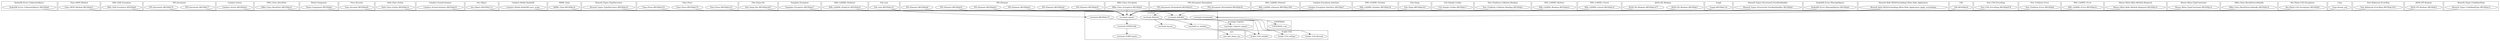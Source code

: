 digraph {
graph [overlap=false]
subgraph cluster_KiokuDB_Error_UnknownObjects {
	label="KiokuDB::Error::UnknownObjects";
	"KiokuDB::Error::UnknownObjects::BEGIN@6";
}
subgraph cluster_Scalar_Util {
	label="Scalar::Util";
	"Scalar::Util::refaddr";
	"Scalar::Util::reftype";
	"Scalar::Util::blessed";
}
subgraph cluster_Class_MOP_Method {
	label="Class::MOP::Method";
	"Class::MOP::Method::BEGIN@21";
}
subgraph cluster_XML_SAX_Exception {
	label="XML::SAX::Exception";
	"XML::SAX::Exception::BEGIN@8";
}
subgraph cluster_PPI_Document {
	label="PPI::Document";
	"PPI::Document::BEGIN@77";
	"PPI::Document::BEGIN@76";
}
subgraph cluster_Catalyst_Action {
	label="Catalyst::Action";
	"Catalyst::Action::BEGIN@41";
}
subgraph cluster_DBIx_Class_ResultSet {
	label="DBIx::Class::ResultSet";
	"DBIx::Class::ResultSet::BEGIN@25";
}
subgraph cluster_Plack_Component {
	label="Plack::Component";
	"Plack::Component::BEGIN@6";
}
subgraph cluster_Time_Seconds {
	label="Time::Seconds";
	"Time::Seconds::BEGIN@40";
}
subgraph cluster_UNIVERSAL {
	label="UNIVERSAL";
	"UNIVERSAL::can";
}
subgraph cluster_Path_Class_Entity {
	label="Path::Class::Entity";
	"Path::Class::Entity::BEGIN@14";
}
subgraph cluster_Catalyst_ActionContainer {
	label="Catalyst::ActionContainer";
	"Catalyst::ActionContainer::BEGIN@32";
}
subgraph cluster_Set_Object {
	label="Set::Object";
	"Set::Object::BEGIN@712";
}
subgraph cluster_Catalyst_Model_KiokuDB {
	label="Catalyst::Model::KiokuDB";
	"Catalyst::Model::KiokuDB::save_scope";
}
subgraph cluster_MIME_Type {
	label="MIME::Type";
	"MIME::Type::BEGIN@18";
}
subgraph cluster_MooseX_Types_TypeDecorator {
	label="MooseX::Types::TypeDecorator";
	"MooseX::Types::TypeDecorator::BEGIN@16";
}
subgraph cluster_Time_Piece {
	label="Time::Piece";
	"Time::Piece::BEGIN@510";
	"Time::Piece::BEGIN@575";
	"Time::Piece::BEGIN@533";
}
subgraph cluster_File_Temp_Dir {
	label="File::Temp::Dir";
	"File::Temp::Dir::BEGIN@2407";
}
subgraph cluster_warnings_register {
	label="warnings::register";
	"warnings::register::import";
}
subgraph cluster_Template_Exception {
	label="Template::Exception";
	"Template::Exception::BEGIN@27";
}
subgraph cluster_XML_LibXML_NodeList {
	label="XML::LibXML::NodeList";
	"XML::LibXML::NodeList::BEGIN@23";
}
subgraph cluster_File_stat {
	label="File::stat";
	"File::stat::BEGIN@147";
}
subgraph cluster_mro {
	label="mro";
	"mro::get_linear_isa";
}
subgraph cluster_PPI_Element {
	label="PPI::Element";
	"PPI::Element::BEGIN@45";
	"PPI::Element::BEGIN@44";
	"PPI::Element::BEGIN@41";
	"PPI::Element::BEGIN@43";
	"PPI::Element::BEGIN@42";
	"PPI::Element::BEGIN@46";
}
subgraph cluster_DBIx_Class_Exception {
	label="DBIx::Class::Exception";
	"DBIx::Class::Exception::BEGIN@9";
}
subgraph cluster_PPI_Document_Normalized {
	label="PPI::Document::Normalized";
	"PPI::Document::Normalized::BEGIN@54";
	"PPI::Document::Normalized::BEGIN@53";
}
subgraph cluster_XML_LibXML_Element {
	label="XML::LibXML::Element";
	"XML::LibXML::Element::BEGIN@1495";
}
subgraph cluster_Catalyst_Exception_Interface {
	label="Catalyst::Exception::Interface";
	"Catalyst::Exception::Interface::BEGIN@7";
}
subgraph cluster_XML_LibXML_Number {
	label="XML::LibXML::Number";
	"XML::LibXML::Number::BEGIN@19";
}
subgraph cluster_File_Temp {
	label="File::Temp";
	"File::Temp::BEGIN@163";
}
subgraph cluster_CGI_Simple_Cookie {
	label="CGI::Simple::Cookie";
	"CGI::Simple::Cookie::BEGIN@17";
}
subgraph cluster_Text_Tradition_Collation_Reading {
	label="Text::Tradition::Collation::Reading";
	"Text::Tradition::Collation::Reading::BEGIN@4";
}
subgraph cluster_XML_LibXML_Boolean {
	label="XML::LibXML::Boolean";
	"XML::LibXML::Boolean::BEGIN@21";
}
subgraph cluster_XML_LibXML_Literal {
	label="XML::LibXML::Literal";
	"XML::LibXML::Literal::BEGIN@19";
}
subgraph cluster_JSON_XS_Boolean {
	label="JSON::XS::Boolean";
	"JSON::XS::Boolean::BEGIN@3";
	"JSON::XS::Boolean::BEGIN@1477";
}
subgraph cluster_Graph {
	label="Graph";
	"Graph::BEGIN@116";
}
subgraph cluster_MooseX_Types_Structured_OverflowHandler {
	label="MooseX::Types::Structured::OverflowHandler";
	"MooseX::Types::Structured::OverflowHandler::BEGIN@6";
}
subgraph cluster_KiokuDB_Error_MissingObjects {
	label="KiokuDB::Error::MissingObjects";
	"KiokuDB::Error::MissingObjects::BEGIN@6";
}
subgraph cluster_MooseX_Role_WithOverloading_Meta_Role_Application {
	label="MooseX::Role::WithOverloading::Meta::Role::Application";
	"MooseX::Role::WithOverloading::Meta::Role::Application::apply_overloading";
}
subgraph cluster_URI {
	label="URI";
	"URI::BEGIN@24";
}
subgraph cluster_Text_CSV_ErrorDiag {
	label="Text::CSV::ErrorDiag";
	"Text::CSV::ErrorDiag::BEGIN@978";
}
subgraph cluster_Text_Tradition_Error {
	label="Text::Tradition::Error";
	"Text::Tradition::Error::BEGIN@6";
}
subgraph cluster_XML_LibXML_Error {
	label="XML::LibXML::Error";
	"XML::LibXML::Error::BEGIN@22";
}
subgraph cluster_overload {
	label="overload";
	"overload::BEGIN@147";
	"overload::mycan";
	"overload::OVERLOAD";
	"overload::AddrRef";
	"overload::Method";
	"overload::import";
	"overload::ov_method";
	"overload::CORE:match";
	"overload::Overloaded";
}
subgraph cluster_Moose_Meta_Role_Method_Required {
	label="Moose::Meta::Role::Method::Required";
	"Moose::Meta::Role::Method::Required::BEGIN@14";
}
subgraph cluster_Moose_Meta_TypeConstraint {
	label="Moose::Meta::TypeConstraint";
	"Moose::Meta::TypeConstraint::BEGIN@14";
}
subgraph cluster_DBIx_Class_ResultSourceHandle {
	label="DBIx::Class::ResultSourceHandle";
	"DBIx::Class::ResultSourceHandle::BEGIN@14";
}
subgraph cluster_Bio_Phylo_Util_Exceptions {
	label="Bio::Phylo::Util::Exceptions";
	"Bio::Phylo::Util::Exceptions::BEGIN@6";
}
subgraph cluster_Carp {
	label="Carp";
	"Carp::format_arg";
}
subgraph cluster_Text_Balanced_ErrorMsg {
	label="Text::Balanced::ErrorMsg";
	"Text::Balanced::ErrorMsg::BEGIN@1021";
}
subgraph cluster_JSON_PP_Boolean {
	label="JSON::PP::Boolean";
	"JSON::PP::Boolean::BEGIN@3";
}
subgraph cluster_MooseX_Types_UndefinedType {
	label="MooseX::Types::UndefinedType";
	"MooseX::Types::UndefinedType::BEGIN@12";
}
"overload::AddrRef" -> "Scalar::Util::blessed";
"XML::LibXML::Element::BEGIN@1495" -> "overload::import";
"PPI::Element::BEGIN@41" -> "overload::import";
"PPI::Document::Normalized::BEGIN@54" -> "overload::import";
"Time::Piece::BEGIN@510" -> "overload::import";
"XML::LibXML::NodeList::BEGIN@23" -> "overload::import";
"DBIx::Class::Exception::BEGIN@9" -> "overload::import";
"PPI::Element::BEGIN@43" -> "overload::import";
"Catalyst::ActionContainer::BEGIN@32" -> "overload::import";
"XML::LibXML::Number::BEGIN@19" -> "overload::import";
"Path::Class::Entity::BEGIN@14" -> "overload::import";
"Time::Piece::BEGIN@575" -> "overload::import";
"Catalyst::Exception::Interface::BEGIN@7" -> "overload::import";
"PPI::Element::BEGIN@46" -> "overload::import";
"Text::Tradition::Error::BEGIN@6" -> "overload::import";
"Template::Exception::BEGIN@27" -> "overload::import";
"File::stat::BEGIN@147" -> "overload::import";
"Set::Object::BEGIN@712" -> "overload::import";
"Catalyst::Action::BEGIN@41" -> "overload::import";
"JSON::XS::Boolean::BEGIN@1477" -> "overload::import";
"PPI::Document::BEGIN@76" -> "overload::import";
"Text::Balanced::ErrorMsg::BEGIN@1021" -> "overload::import";
"CGI::Simple::Cookie::BEGIN@17" -> "overload::import";
"PPI::Element::BEGIN@44" -> "overload::import";
"MIME::Type::BEGIN@18" -> "overload::import";
"MooseX::Types::Structured::OverflowHandler::BEGIN@6" -> "overload::import";
"JSON::PP::Boolean::BEGIN@3" -> "overload::import";
"MooseX::Types::TypeDecorator::BEGIN@16" -> "overload::import";
"JSON::XS::Boolean::BEGIN@3" -> "overload::import";
"KiokuDB::Error::UnknownObjects::BEGIN@6" -> "overload::import";
"DBIx::Class::ResultSet::BEGIN@25" -> "overload::import";
"XML::LibXML::Error::BEGIN@22" -> "overload::import";
"XML::SAX::Exception::BEGIN@8" -> "overload::import";
"Text::CSV::ErrorDiag::BEGIN@978" -> "overload::import";
"URI::BEGIN@24" -> "overload::import";
"DBIx::Class::ResultSourceHandle::BEGIN@14" -> "overload::import";
"PPI::Element::BEGIN@42" -> "overload::import";
"Time::Piece::BEGIN@533" -> "overload::import";
"KiokuDB::Error::MissingObjects::BEGIN@6" -> "overload::import";
"Graph::BEGIN@116" -> "overload::import";
"Class::MOP::Method::BEGIN@21" -> "overload::import";
"PPI::Element::BEGIN@45" -> "overload::import";
"File::Temp::BEGIN@163" -> "overload::import";
"Moose::Meta::Role::Method::Required::BEGIN@14" -> "overload::import";
"Text::Tradition::Collation::Reading::BEGIN@4" -> "overload::import";
"XML::LibXML::Boolean::BEGIN@21" -> "overload::import";
"PPI::Document::BEGIN@77" -> "overload::import";
"Moose::Meta::TypeConstraint::BEGIN@14" -> "overload::import";
"Plack::Component::BEGIN@6" -> "overload::import";
"Time::Seconds::BEGIN@40" -> "overload::import";
"PPI::Document::Normalized::BEGIN@53" -> "overload::import";
"File::Temp::Dir::BEGIN@2407" -> "overload::import";
"XML::LibXML::Literal::BEGIN@19" -> "overload::import";
"Bio::Phylo::Util::Exceptions::BEGIN@6" -> "overload::import";
"MooseX::Types::UndefinedType::BEGIN@12" -> "overload::import";
"File::stat::BEGIN@147" -> "overload::BEGIN@147";
"overload::OVERLOAD" -> "overload::CORE:match";
"overload::Method" -> "overload::ov_method";
"overload::BEGIN@147" -> "warnings::register::import";
"overload::import" -> "overload::OVERLOAD";
"MooseX::Role::WithOverloading::Meta::Role::Application::apply_overloading" -> "overload::Method";
"overload::Overloaded" -> "UNIVERSAL::can";
"Catalyst::Model::KiokuDB::save_scope" -> "overload::AddrRef";
"Carp::format_arg" -> "overload::AddrRef";
"overload::AddrRef" -> "Scalar::Util::reftype";
"overload::AddrRef" -> "Scalar::Util::refaddr";
"overload::ov_method" -> "Scalar::Util::refaddr";
"MooseX::Role::WithOverloading::Meta::Role::Application::apply_overloading" -> "overload::Overloaded";
"overload::Method" -> "overload::mycan";
"overload::mycan" -> "mro::get_linear_isa";
}
